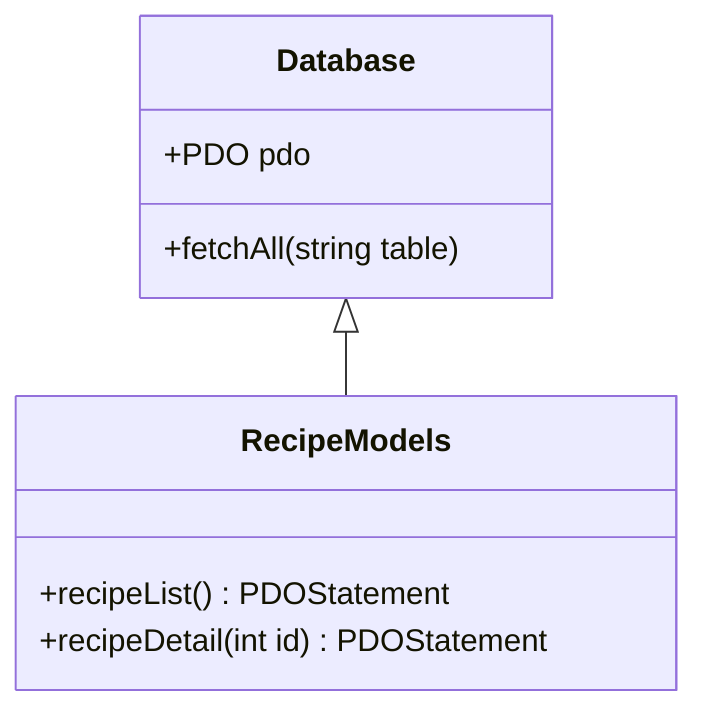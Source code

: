 classDiagram
    class Database {
        +PDO pdo
        +fetchAll(string table)
    }
    class RecipeModels {
        +recipeList() PDOStatement
        +recipeDetail(int id) PDOStatement
    }
    Database <|-- RecipeModels